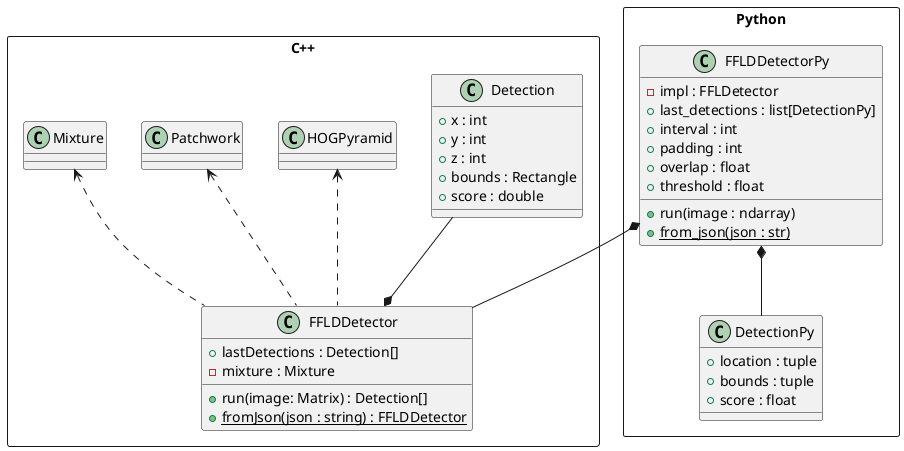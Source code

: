 @startuml

package C++ <<Rectangle>> {
    class Detection {
        + x : int
        + y : int
        + z : int
        + bounds : Rectangle
        + score : double
    }

    class FFLDDetector {
        + lastDetections : Detection[]
        - mixture : Mixture

        + run(image: Matrix) : Detection[]
        + {static} fromJson(json : string) : FFLDDetector
    }

    HOGPyramid <.. FFLDDetector
    Patchwork <.. FFLDDetector
    Mixture <.. FFLDDetector
    Detection --* FFLDDetector
}

package Python <<Rectangle>> {
    class DetectionPy {
        + location : tuple
        + bounds : tuple
        + score : float
    }

    class FFLDDetectorPy {
        - impl : FFLDetector
        + last_detections : list[DetectionPy]
        + interval : int
        + padding : int
        + overlap : float
        + threshold : float
        + run(image : ndarray)
        + {static} from_json(json : str)
    }

    FFLDDetectorPy *-- FFLDDetector
    FFLDDetectorPy *-- DetectionPy
}

@enduml